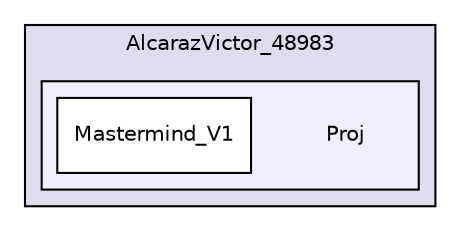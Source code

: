 digraph "F:/AlcarazVictor_48983/Proj" {
  compound=true
  node [ fontsize="10", fontname="Helvetica"];
  edge [ labelfontsize="10", labelfontname="Helvetica"];
  subgraph clusterdir_2600a0409e4f442d39ed99ff7a45e31a {
    graph [ bgcolor="#ddddee", pencolor="black", label="AlcarazVictor_48983" fontname="Helvetica", fontsize="10", URL="dir_2600a0409e4f442d39ed99ff7a45e31a.html"]
  subgraph clusterdir_a0eb2fd5d10cb036effb93f369f63a70 {
    graph [ bgcolor="#eeeeff", pencolor="black", label="" URL="dir_a0eb2fd5d10cb036effb93f369f63a70.html"];
    dir_a0eb2fd5d10cb036effb93f369f63a70 [shape=plaintext label="Proj"];
    dir_d060115b35114828fb38f4ab376dde5f [shape=box label="Mastermind_V1" color="black" fillcolor="white" style="filled" URL="dir_d060115b35114828fb38f4ab376dde5f.html"];
  }
  }
}
